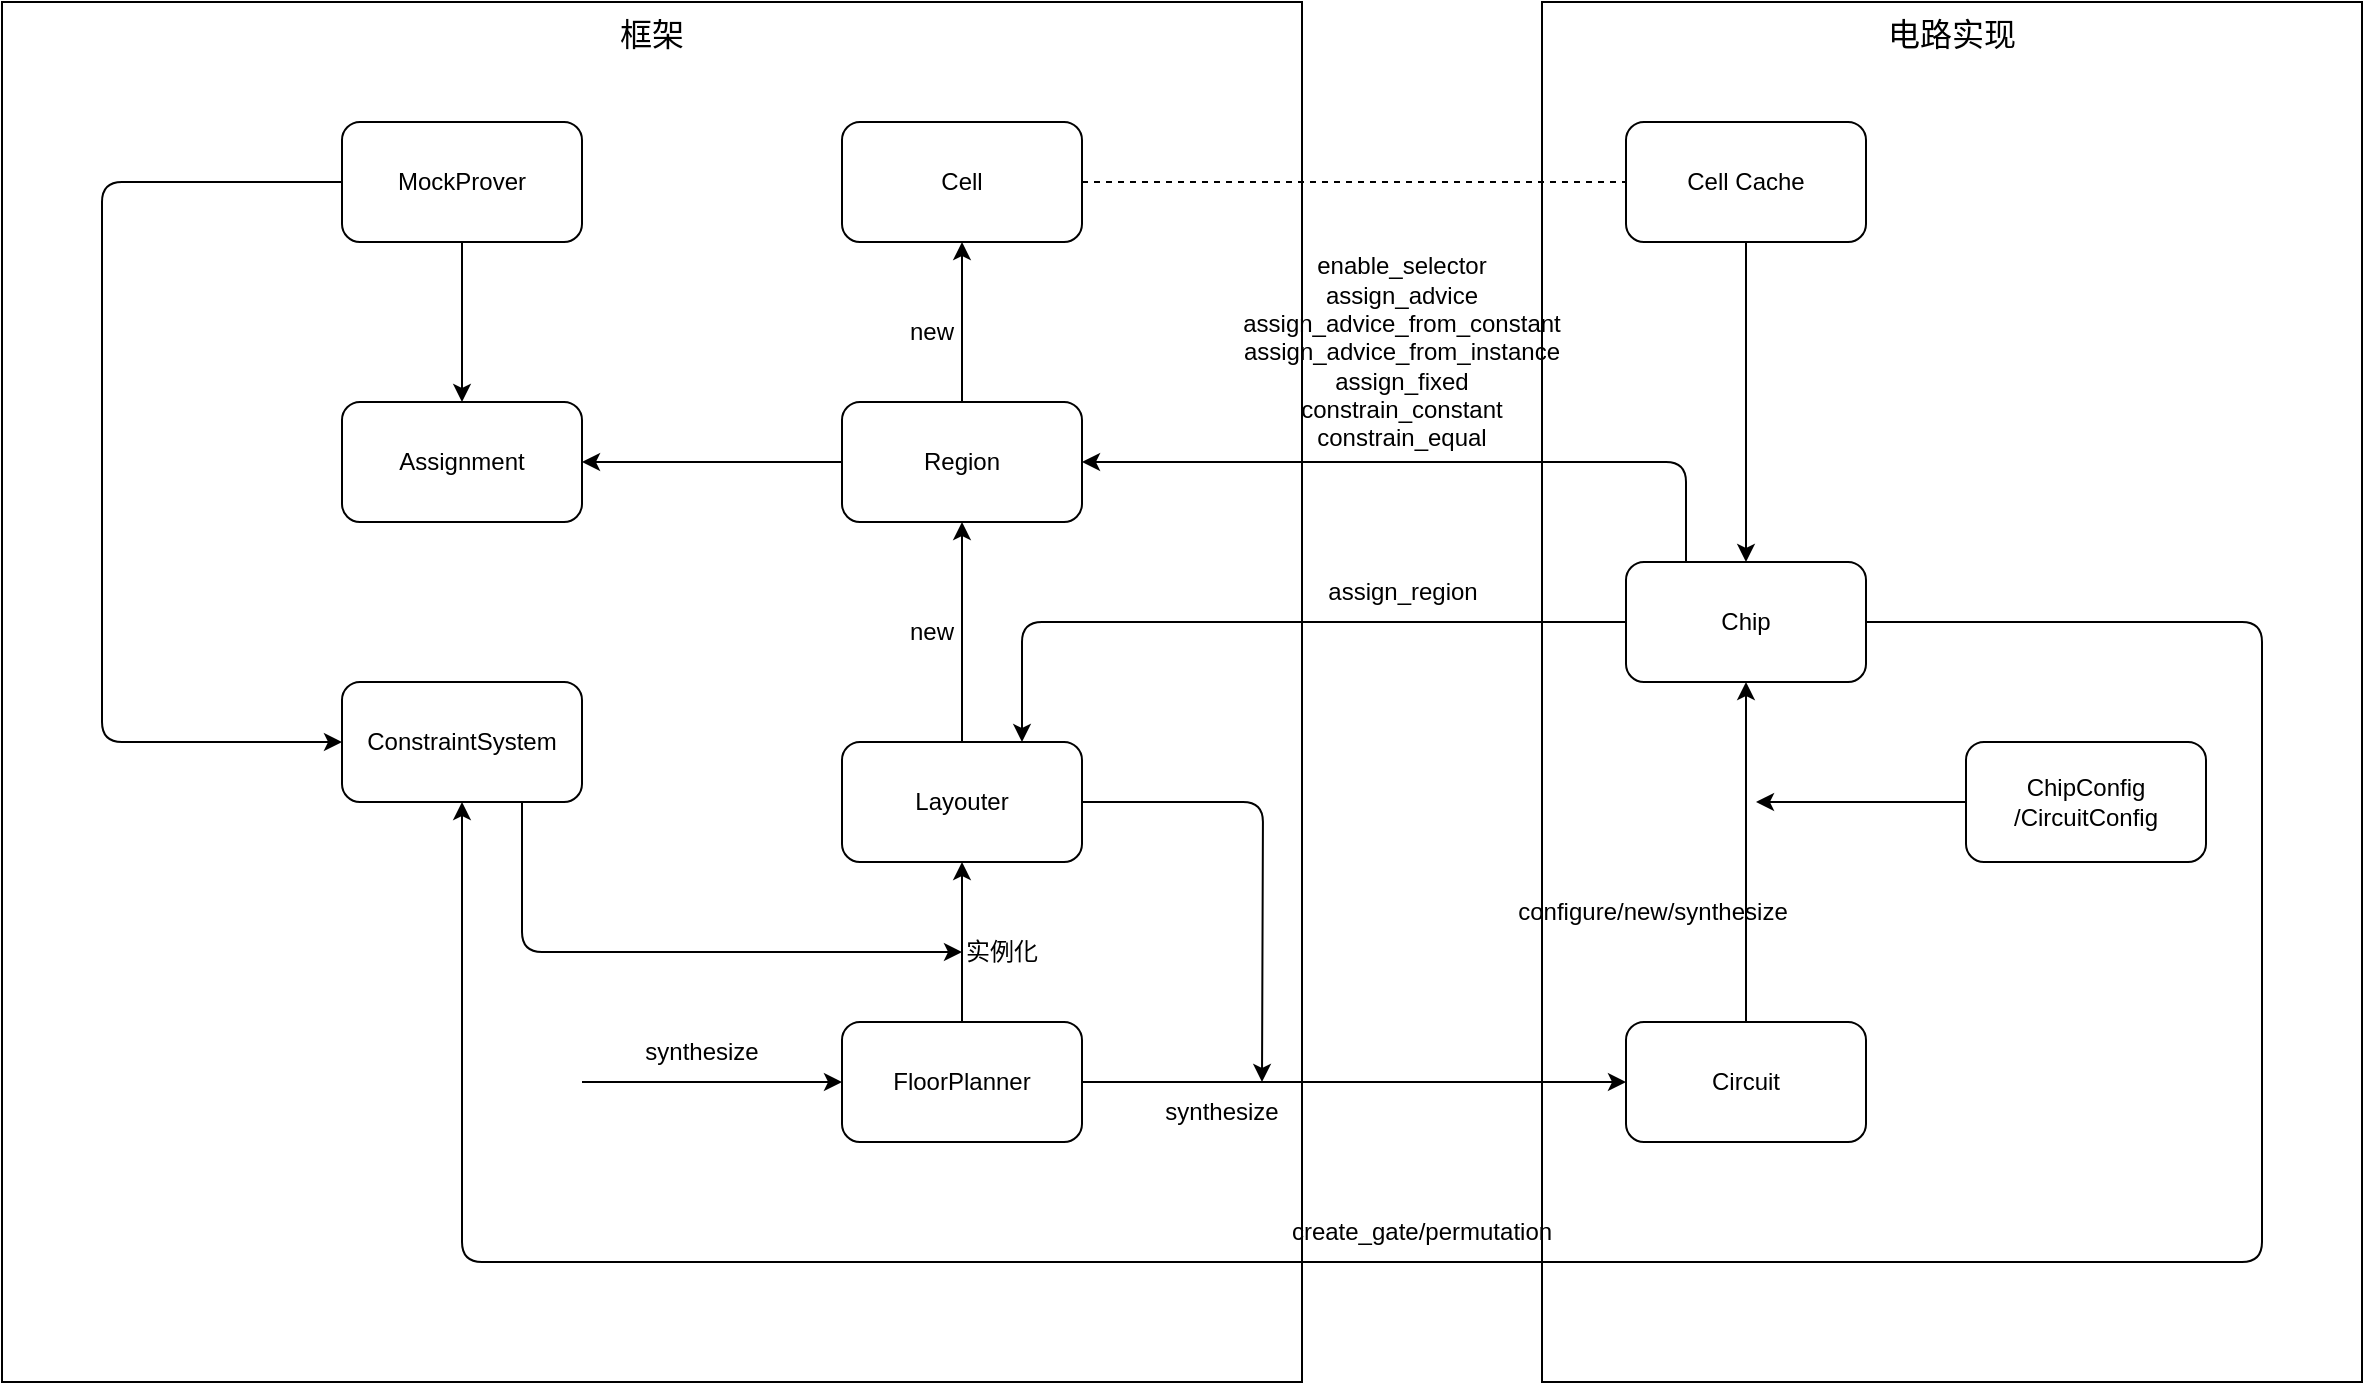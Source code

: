 <mxfile>
    <diagram id="MIAt3X2V9-VPT6RAUHI4" name="Page-1">
        <mxGraphModel dx="2119" dy="447" grid="1" gridSize="10" guides="1" tooltips="1" connect="1" arrows="1" fold="1" page="1" pageScale="1" pageWidth="850" pageHeight="1100" math="0" shadow="0">
            <root>
                <mxCell id="0"/>
                <mxCell id="1" parent="0"/>
                <mxCell id="58" value="&lt;font style=&quot;font-size: 16px;&quot;&gt;电路实现&lt;/font&gt;" style="rounded=0;whiteSpace=wrap;html=1;verticalAlign=top;" parent="1" vertex="1">
                    <mxGeometry x="590" y="205" width="410" height="690" as="geometry"/>
                </mxCell>
                <mxCell id="57" value="&lt;font style=&quot;font-size: 16px;&quot;&gt;框架&lt;/font&gt;" style="rounded=0;whiteSpace=wrap;html=1;verticalAlign=top;" parent="1" vertex="1">
                    <mxGeometry x="-180" y="205" width="650" height="690" as="geometry"/>
                </mxCell>
                <mxCell id="17" value="" style="edgeStyle=none;html=1;" parent="1" source="15" target="16" edge="1">
                    <mxGeometry relative="1" as="geometry"/>
                </mxCell>
                <mxCell id="19" value="" style="edgeStyle=orthogonalEdgeStyle;html=1;entryX=0;entryY=0.5;entryDx=0;entryDy=0;" parent="1" source="15" target="18" edge="1">
                    <mxGeometry relative="1" as="geometry">
                        <Array as="points">
                            <mxPoint x="-130" y="295"/>
                            <mxPoint x="-130" y="575"/>
                        </Array>
                    </mxGeometry>
                </mxCell>
                <mxCell id="15" value="MockProver" style="rounded=1;whiteSpace=wrap;html=1;" parent="1" vertex="1">
                    <mxGeometry x="-10" y="265" width="120" height="60" as="geometry"/>
                </mxCell>
                <mxCell id="21" value="" style="html=1;exitX=0;exitY=0.5;exitDx=0;exitDy=0;entryX=1;entryY=0.5;entryDx=0;entryDy=0;" parent="1" source="20" target="16" edge="1">
                    <mxGeometry relative="1" as="geometry">
                        <mxPoint x="290" y="285" as="targetPoint"/>
                    </mxGeometry>
                </mxCell>
                <mxCell id="16" value="Assignment" style="whiteSpace=wrap;html=1;rounded=1;" parent="1" vertex="1">
                    <mxGeometry x="-10" y="405" width="120" height="60" as="geometry"/>
                </mxCell>
                <mxCell id="47" value="" style="edgeStyle=orthogonalEdgeStyle;html=1;entryX=0;entryY=0.5;entryDx=0;entryDy=0;exitX=0.75;exitY=1;exitDx=0;exitDy=0;" parent="1" source="18" target="45" edge="1">
                    <mxGeometry relative="1" as="geometry">
                        <Array as="points">
                            <mxPoint x="80" y="680"/>
                        </Array>
                    </mxGeometry>
                </mxCell>
                <mxCell id="18" value="ConstraintSystem" style="whiteSpace=wrap;html=1;rounded=1;" parent="1" vertex="1">
                    <mxGeometry x="-10" y="545" width="120" height="60" as="geometry"/>
                </mxCell>
                <mxCell id="29" value="" style="edgeStyle=none;html=1;" parent="1" source="20" target="28" edge="1">
                    <mxGeometry relative="1" as="geometry"/>
                </mxCell>
                <mxCell id="20" value="Region" style="whiteSpace=wrap;html=1;rounded=1;" parent="1" vertex="1">
                    <mxGeometry x="240" y="405" width="120" height="60" as="geometry"/>
                </mxCell>
                <mxCell id="24" value="" style="edgeStyle=none;html=1;" parent="1" source="22" target="23" edge="1">
                    <mxGeometry relative="1" as="geometry"/>
                </mxCell>
                <mxCell id="42" value="" style="edgeStyle=orthogonalEdgeStyle;html=1;" parent="1" source="22" target="34" edge="1">
                    <mxGeometry relative="1" as="geometry"/>
                </mxCell>
                <mxCell id="22" value="FloorPlanner" style="whiteSpace=wrap;html=1;rounded=1;" parent="1" vertex="1">
                    <mxGeometry x="240" y="715" width="120" height="60" as="geometry"/>
                </mxCell>
                <mxCell id="26" value="" style="edgeStyle=none;html=1;" parent="1" source="23" target="20" edge="1">
                    <mxGeometry relative="1" as="geometry"/>
                </mxCell>
                <mxCell id="51" value="" style="edgeStyle=orthogonalEdgeStyle;html=1;startArrow=none;startFill=0;endArrow=classic;endFill=1;" parent="1" source="23" edge="1">
                    <mxGeometry relative="1" as="geometry">
                        <mxPoint x="450" y="745" as="targetPoint"/>
                    </mxGeometry>
                </mxCell>
                <mxCell id="23" value="Layouter" style="whiteSpace=wrap;html=1;rounded=1;" parent="1" vertex="1">
                    <mxGeometry x="240" y="575" width="120" height="60" as="geometry"/>
                </mxCell>
                <mxCell id="31" value="" style="edgeStyle=none;html=1;startArrow=none;startFill=0;endArrow=none;endFill=0;dashed=1;" parent="1" source="28" target="30" edge="1">
                    <mxGeometry relative="1" as="geometry"/>
                </mxCell>
                <mxCell id="28" value="Cell" style="whiteSpace=wrap;html=1;rounded=1;" parent="1" vertex="1">
                    <mxGeometry x="240" y="265" width="120" height="60" as="geometry"/>
                </mxCell>
                <mxCell id="33" value="" style="edgeStyle=none;html=1;" parent="1" source="30" target="32" edge="1">
                    <mxGeometry relative="1" as="geometry"/>
                </mxCell>
                <mxCell id="30" value="Cell Cache" style="whiteSpace=wrap;html=1;rounded=1;" parent="1" vertex="1">
                    <mxGeometry x="632" y="265" width="120" height="60" as="geometry"/>
                </mxCell>
                <mxCell id="35" value="" style="edgeStyle=none;html=1;entryX=0.5;entryY=1;entryDx=0;entryDy=0;exitX=0.5;exitY=0;exitDx=0;exitDy=0;" parent="1" source="34" target="32" edge="1">
                    <mxGeometry relative="1" as="geometry">
                        <mxPoint x="822" y="655" as="sourcePoint"/>
                        <mxPoint x="752" y="675" as="targetPoint"/>
                    </mxGeometry>
                </mxCell>
                <mxCell id="53" value="" style="edgeStyle=orthogonalEdgeStyle;html=1;startArrow=none;startFill=0;endArrow=classic;endFill=1;entryX=1;entryY=0.5;entryDx=0;entryDy=0;exitX=0.25;exitY=0;exitDx=0;exitDy=0;" parent="1" source="32" target="20" edge="1">
                    <mxGeometry relative="1" as="geometry"/>
                </mxCell>
                <mxCell id="60" value="" style="edgeStyle=orthogonalEdgeStyle;html=1;fontSize=16;startArrow=none;startFill=0;endArrow=classic;endFill=1;entryX=0.5;entryY=1;entryDx=0;entryDy=0;" parent="1" source="32" target="18" edge="1">
                    <mxGeometry relative="1" as="geometry">
                        <Array as="points">
                            <mxPoint x="950" y="515"/>
                            <mxPoint x="950" y="835"/>
                            <mxPoint x="50" y="835"/>
                        </Array>
                    </mxGeometry>
                </mxCell>
                <mxCell id="32" value="Chip" style="whiteSpace=wrap;html=1;rounded=1;" parent="1" vertex="1">
                    <mxGeometry x="632" y="485" width="120" height="60" as="geometry"/>
                </mxCell>
                <mxCell id="34" value="Circuit" style="whiteSpace=wrap;html=1;rounded=1;" parent="1" vertex="1">
                    <mxGeometry x="632" y="715" width="120" height="60" as="geometry"/>
                </mxCell>
                <mxCell id="38" value="" style="html=1;exitX=0;exitY=0.5;exitDx=0;exitDy=0;" parent="1" source="36" edge="1">
                    <mxGeometry relative="1" as="geometry">
                        <mxPoint x="742" y="915" as="sourcePoint"/>
                        <mxPoint x="697" y="605" as="targetPoint"/>
                    </mxGeometry>
                </mxCell>
                <mxCell id="36" value="ChipConfig&lt;br&gt;/CircuitConfig" style="rounded=1;whiteSpace=wrap;html=1;" parent="1" vertex="1">
                    <mxGeometry x="802" y="575" width="120" height="60" as="geometry"/>
                </mxCell>
                <mxCell id="40" value="" style="edgeStyle=none;html=1;entryX=0;entryY=0.5;entryDx=0;entryDy=0;" parent="1" target="22" edge="1">
                    <mxGeometry relative="1" as="geometry">
                        <mxPoint x="110" y="745" as="sourcePoint"/>
                        <mxPoint x="60" y="685" as="targetPoint"/>
                    </mxGeometry>
                </mxCell>
                <mxCell id="41" value="synthesize" style="text;html=1;strokeColor=none;fillColor=none;align=center;verticalAlign=middle;whiteSpace=wrap;rounded=0;" parent="1" vertex="1">
                    <mxGeometry x="140" y="715" width="60" height="30" as="geometry"/>
                </mxCell>
                <mxCell id="44" value="synthesize" style="text;html=1;strokeColor=none;fillColor=none;align=center;verticalAlign=middle;whiteSpace=wrap;rounded=0;" parent="1" vertex="1">
                    <mxGeometry x="400" y="745" width="60" height="30" as="geometry"/>
                </mxCell>
                <mxCell id="45" value="实例化" style="text;html=1;strokeColor=none;fillColor=none;align=center;verticalAlign=middle;whiteSpace=wrap;rounded=0;" parent="1" vertex="1">
                    <mxGeometry x="300" y="665" width="40" height="30" as="geometry"/>
                </mxCell>
                <mxCell id="46" value="new" style="text;html=1;strokeColor=none;fillColor=none;align=center;verticalAlign=middle;whiteSpace=wrap;rounded=0;" parent="1" vertex="1">
                    <mxGeometry x="270" y="505" width="30" height="30" as="geometry"/>
                </mxCell>
                <mxCell id="48" value="new" style="text;html=1;strokeColor=none;fillColor=none;align=center;verticalAlign=middle;whiteSpace=wrap;rounded=0;" parent="1" vertex="1">
                    <mxGeometry x="270" y="355" width="30" height="30" as="geometry"/>
                </mxCell>
                <mxCell id="49" value="configure/new/synthesize" style="text;html=1;strokeColor=none;fillColor=none;align=center;verticalAlign=middle;whiteSpace=wrap;rounded=0;" parent="1" vertex="1">
                    <mxGeometry x="598" y="645" width="95" height="30" as="geometry"/>
                </mxCell>
                <mxCell id="54" value="" style="edgeStyle=orthogonalEdgeStyle;html=1;startArrow=none;startFill=0;endArrow=classic;endFill=1;entryX=0.75;entryY=0;entryDx=0;entryDy=0;exitX=0;exitY=0.5;exitDx=0;exitDy=0;" parent="1" source="32" target="23" edge="1">
                    <mxGeometry relative="1" as="geometry">
                        <mxPoint x="500" y="515" as="sourcePoint"/>
                        <mxPoint x="370" y="445" as="targetPoint"/>
                    </mxGeometry>
                </mxCell>
                <mxCell id="55" value="assign_region" style="text;html=1;strokeColor=none;fillColor=none;align=center;verticalAlign=middle;whiteSpace=wrap;rounded=0;" parent="1" vertex="1">
                    <mxGeometry x="473" y="485" width="95" height="30" as="geometry"/>
                </mxCell>
                <mxCell id="56" value="&lt;div&gt;enable_selector&lt;/div&gt;&lt;div&gt;assign_advice&lt;/div&gt;&lt;div&gt;assign_advice_from_constant&lt;/div&gt;&lt;div&gt;assign_advice_from_instance&lt;/div&gt;&lt;div&gt;assign_fixed&lt;/div&gt;&lt;div&gt;constrain_constant&lt;/div&gt;&lt;div&gt;constrain_equal&lt;/div&gt;" style="text;html=1;strokeColor=none;fillColor=none;align=center;verticalAlign=middle;whiteSpace=wrap;rounded=0;" parent="1" vertex="1">
                    <mxGeometry x="435" y="325" width="170" height="110" as="geometry"/>
                </mxCell>
                <mxCell id="61" value="create_gate/permutation" style="text;html=1;strokeColor=none;fillColor=none;align=center;verticalAlign=middle;whiteSpace=wrap;rounded=0;" parent="1" vertex="1">
                    <mxGeometry x="455" y="805" width="150" height="30" as="geometry"/>
                </mxCell>
            </root>
        </mxGraphModel>
    </diagram>
</mxfile>
